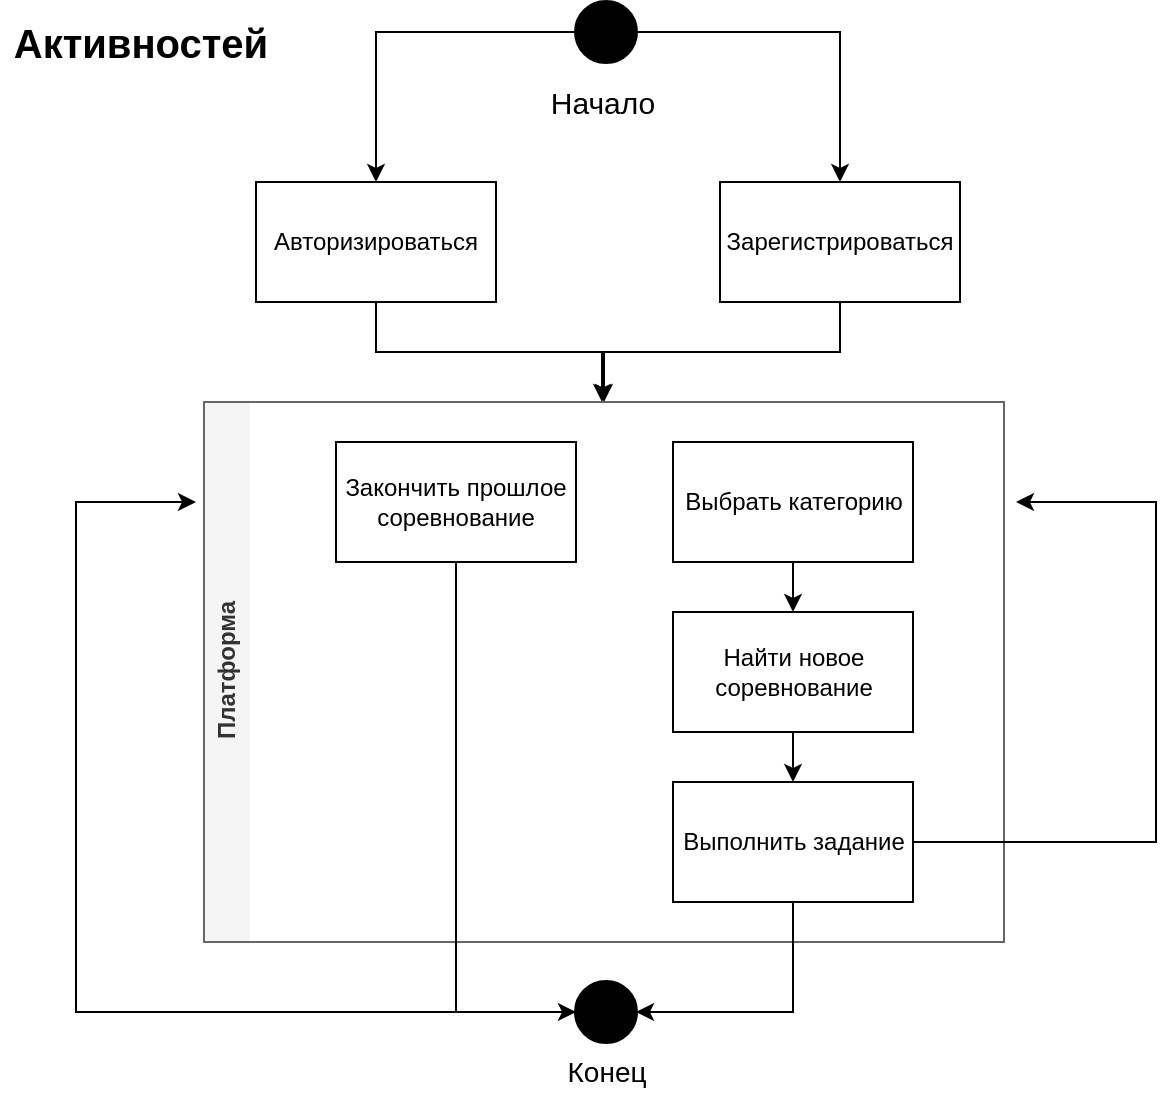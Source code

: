 <mxfile version="12.3.2" type="device" pages="1"><diagram id="guXxRJ-Hl-aTU4-cXdYn" name="Page-1"><mxGraphModel dx="942" dy="610" grid="1" gridSize="10" guides="1" tooltips="1" connect="1" arrows="1" fold="1" page="1" pageScale="1" pageWidth="827" pageHeight="1169" math="0" shadow="0"><root><mxCell id="0"/><mxCell id="1" parent="0"/><mxCell id="LalME0zQaUSaMNfjt8GV-12" style="edgeStyle=orthogonalEdgeStyle;rounded=0;orthogonalLoop=1;jettySize=auto;html=1;entryX=0.5;entryY=0;entryDx=0;entryDy=0;" edge="1" parent="1" source="6NuJ4jKPNNxRLbTbqKi3-3" target="LalME0zQaUSaMNfjt8GV-9"><mxGeometry relative="1" as="geometry"/></mxCell><mxCell id="LalME0zQaUSaMNfjt8GV-13" style="edgeStyle=orthogonalEdgeStyle;rounded=0;orthogonalLoop=1;jettySize=auto;html=1;" edge="1" parent="1" source="6NuJ4jKPNNxRLbTbqKi3-3" target="LalME0zQaUSaMNfjt8GV-3"><mxGeometry relative="1" as="geometry"/></mxCell><mxCell id="6NuJ4jKPNNxRLbTbqKi3-3" value="" style="strokeWidth=2;html=1;shape=mxgraph.flowchart.start_2;whiteSpace=wrap;fillColor=#000000;" parent="1" vertex="1"><mxGeometry x="400" y="40" width="30" height="30" as="geometry"/></mxCell><mxCell id="6NuJ4jKPNNxRLbTbqKi3-4" value="&lt;font style=&quot;font-size: 15px&quot;&gt;Начало&lt;/font&gt;" style="text;html=1;align=center;verticalAlign=middle;resizable=0;points=[];;autosize=1;" parent="1" vertex="1"><mxGeometry x="378" y="80" width="70" height="20" as="geometry"/></mxCell><mxCell id="6NuJ4jKPNNxRLbTbqKi3-33" value="" style="edgeStyle=orthogonalEdgeStyle;orthogonalLoop=1;jettySize=auto;html=1;rounded=0;" parent="1" source="LalME0zQaUSaMNfjt8GV-3" target="6NuJ4jKPNNxRLbTbqKi3-31" edge="1"><mxGeometry relative="1" as="geometry"><mxPoint x="298.5" y="200.0" as="sourcePoint"/><Array as="points"><mxPoint x="300" y="215"/><mxPoint x="413" y="215"/></Array></mxGeometry></mxCell><mxCell id="6NuJ4jKPNNxRLbTbqKi3-31" value="Платформа" style="swimlane;html=1;horizontal=0;swimlaneLine=0;fillColor=#f5f5f5;strokeColor=#666666;fontColor=#333333;" parent="1" vertex="1"><mxGeometry x="214" y="240" width="400" height="270" as="geometry"/></mxCell><mxCell id="LalME0zQaUSaMNfjt8GV-5" value="Закончить прошлое соревнование" style="rounded=0;whiteSpace=wrap;html=1;" vertex="1" parent="6NuJ4jKPNNxRLbTbqKi3-31"><mxGeometry x="66" y="20" width="120" height="60" as="geometry"/></mxCell><mxCell id="LalME0zQaUSaMNfjt8GV-112" value="" style="edgeStyle=orthogonalEdgeStyle;rounded=0;orthogonalLoop=1;jettySize=auto;html=1;" edge="1" parent="6NuJ4jKPNNxRLbTbqKi3-31" source="LalME0zQaUSaMNfjt8GV-6" target="LalME0zQaUSaMNfjt8GV-111"><mxGeometry relative="1" as="geometry"/></mxCell><mxCell id="LalME0zQaUSaMNfjt8GV-6" value="Найти новое соревнование" style="rounded=0;whiteSpace=wrap;html=1;" vertex="1" parent="6NuJ4jKPNNxRLbTbqKi3-31"><mxGeometry x="234.5" y="105" width="120" height="60" as="geometry"/></mxCell><mxCell id="LalME0zQaUSaMNfjt8GV-120" value="" style="edgeStyle=orthogonalEdgeStyle;rounded=0;orthogonalLoop=1;jettySize=auto;html=1;" edge="1" parent="6NuJ4jKPNNxRLbTbqKi3-31" source="LalME0zQaUSaMNfjt8GV-111"><mxGeometry relative="1" as="geometry"><mxPoint x="406" y="50" as="targetPoint"/><Array as="points"><mxPoint x="476" y="220"/><mxPoint x="476" y="50"/></Array></mxGeometry></mxCell><mxCell id="LalME0zQaUSaMNfjt8GV-111" value="Выполнить задание" style="rounded=0;whiteSpace=wrap;html=1;" vertex="1" parent="6NuJ4jKPNNxRLbTbqKi3-31"><mxGeometry x="234.5" y="190" width="120" height="60" as="geometry"/></mxCell><mxCell id="LalME0zQaUSaMNfjt8GV-104" value="" style="edgeStyle=orthogonalEdgeStyle;rounded=0;orthogonalLoop=1;jettySize=auto;html=1;" edge="1" parent="6NuJ4jKPNNxRLbTbqKi3-31" source="LalME0zQaUSaMNfjt8GV-101" target="LalME0zQaUSaMNfjt8GV-6"><mxGeometry relative="1" as="geometry"/></mxCell><mxCell id="LalME0zQaUSaMNfjt8GV-101" value="Выбрать категорию" style="rounded=0;whiteSpace=wrap;html=1;" vertex="1" parent="6NuJ4jKPNNxRLbTbqKi3-31"><mxGeometry x="234.5" y="20" width="120" height="60" as="geometry"/></mxCell><mxCell id="6NuJ4jKPNNxRLbTbqKi3-46" value="&lt;font style=&quot;font-size: 20px&quot;&gt;&lt;b&gt;Активностей&lt;/b&gt;&lt;/font&gt;" style="text;html=1;align=center;verticalAlign=middle;resizable=0;points=[];;autosize=1;" parent="1" vertex="1"><mxGeometry x="112" y="50" width="140" height="20" as="geometry"/></mxCell><mxCell id="LalME0zQaUSaMNfjt8GV-3" value="Авторизироваться" style="rounded=0;whiteSpace=wrap;html=1;" vertex="1" parent="1"><mxGeometry x="240" y="130" width="120" height="60" as="geometry"/></mxCell><mxCell id="LalME0zQaUSaMNfjt8GV-10" style="edgeStyle=orthogonalEdgeStyle;rounded=0;orthogonalLoop=1;jettySize=auto;html=1;entryX=0.5;entryY=0;entryDx=0;entryDy=0;" edge="1" parent="1" source="LalME0zQaUSaMNfjt8GV-9" target="6NuJ4jKPNNxRLbTbqKi3-31"><mxGeometry relative="1" as="geometry"/></mxCell><mxCell id="LalME0zQaUSaMNfjt8GV-9" value="Зарегистрироваться" style="rounded=0;whiteSpace=wrap;html=1;" vertex="1" parent="1"><mxGeometry x="472" y="130" width="120" height="60" as="geometry"/></mxCell><mxCell id="LalME0zQaUSaMNfjt8GV-115" style="edgeStyle=orthogonalEdgeStyle;rounded=0;orthogonalLoop=1;jettySize=auto;html=1;entryX=0;entryY=0.5;entryDx=0;entryDy=0;entryPerimeter=0;" edge="1" parent="1" source="LalME0zQaUSaMNfjt8GV-5" target="LalME0zQaUSaMNfjt8GV-117"><mxGeometry relative="1" as="geometry"><mxPoint x="340" y="530" as="targetPoint"/></mxGeometry></mxCell><mxCell id="LalME0zQaUSaMNfjt8GV-116" style="edgeStyle=orthogonalEdgeStyle;rounded=0;orthogonalLoop=1;jettySize=auto;html=1;entryX=1;entryY=0.5;entryDx=0;entryDy=0;entryPerimeter=0;" edge="1" parent="1" source="LalME0zQaUSaMNfjt8GV-111" target="LalME0zQaUSaMNfjt8GV-117"><mxGeometry relative="1" as="geometry"><mxPoint x="508.5" y="530" as="targetPoint"/><Array as="points"><mxPoint x="508" y="545"/></Array></mxGeometry></mxCell><mxCell id="LalME0zQaUSaMNfjt8GV-117" value="" style="strokeWidth=2;html=1;shape=mxgraph.flowchart.start_2;whiteSpace=wrap;fillColor=#000000;" vertex="1" parent="1"><mxGeometry x="400" y="530" width="30" height="30" as="geometry"/></mxCell><mxCell id="LalME0zQaUSaMNfjt8GV-118" value="&lt;font style=&quot;font-size: 14px&quot;&gt;Конец&lt;/font&gt;" style="text;html=1;align=center;verticalAlign=middle;resizable=0;points=[];;autosize=1;" vertex="1" parent="1"><mxGeometry x="390" y="564.5" width="50" height="20" as="geometry"/></mxCell><mxCell id="LalME0zQaUSaMNfjt8GV-122" style="edgeStyle=orthogonalEdgeStyle;rounded=0;orthogonalLoop=1;jettySize=auto;html=1;" edge="1" parent="1"><mxGeometry relative="1" as="geometry"><mxPoint x="210" y="290" as="targetPoint"/><mxPoint x="340" y="545" as="sourcePoint"/><Array as="points"><mxPoint x="150" y="545"/><mxPoint x="150" y="290"/><mxPoint x="210" y="290"/></Array></mxGeometry></mxCell></root></mxGraphModel></diagram></mxfile>